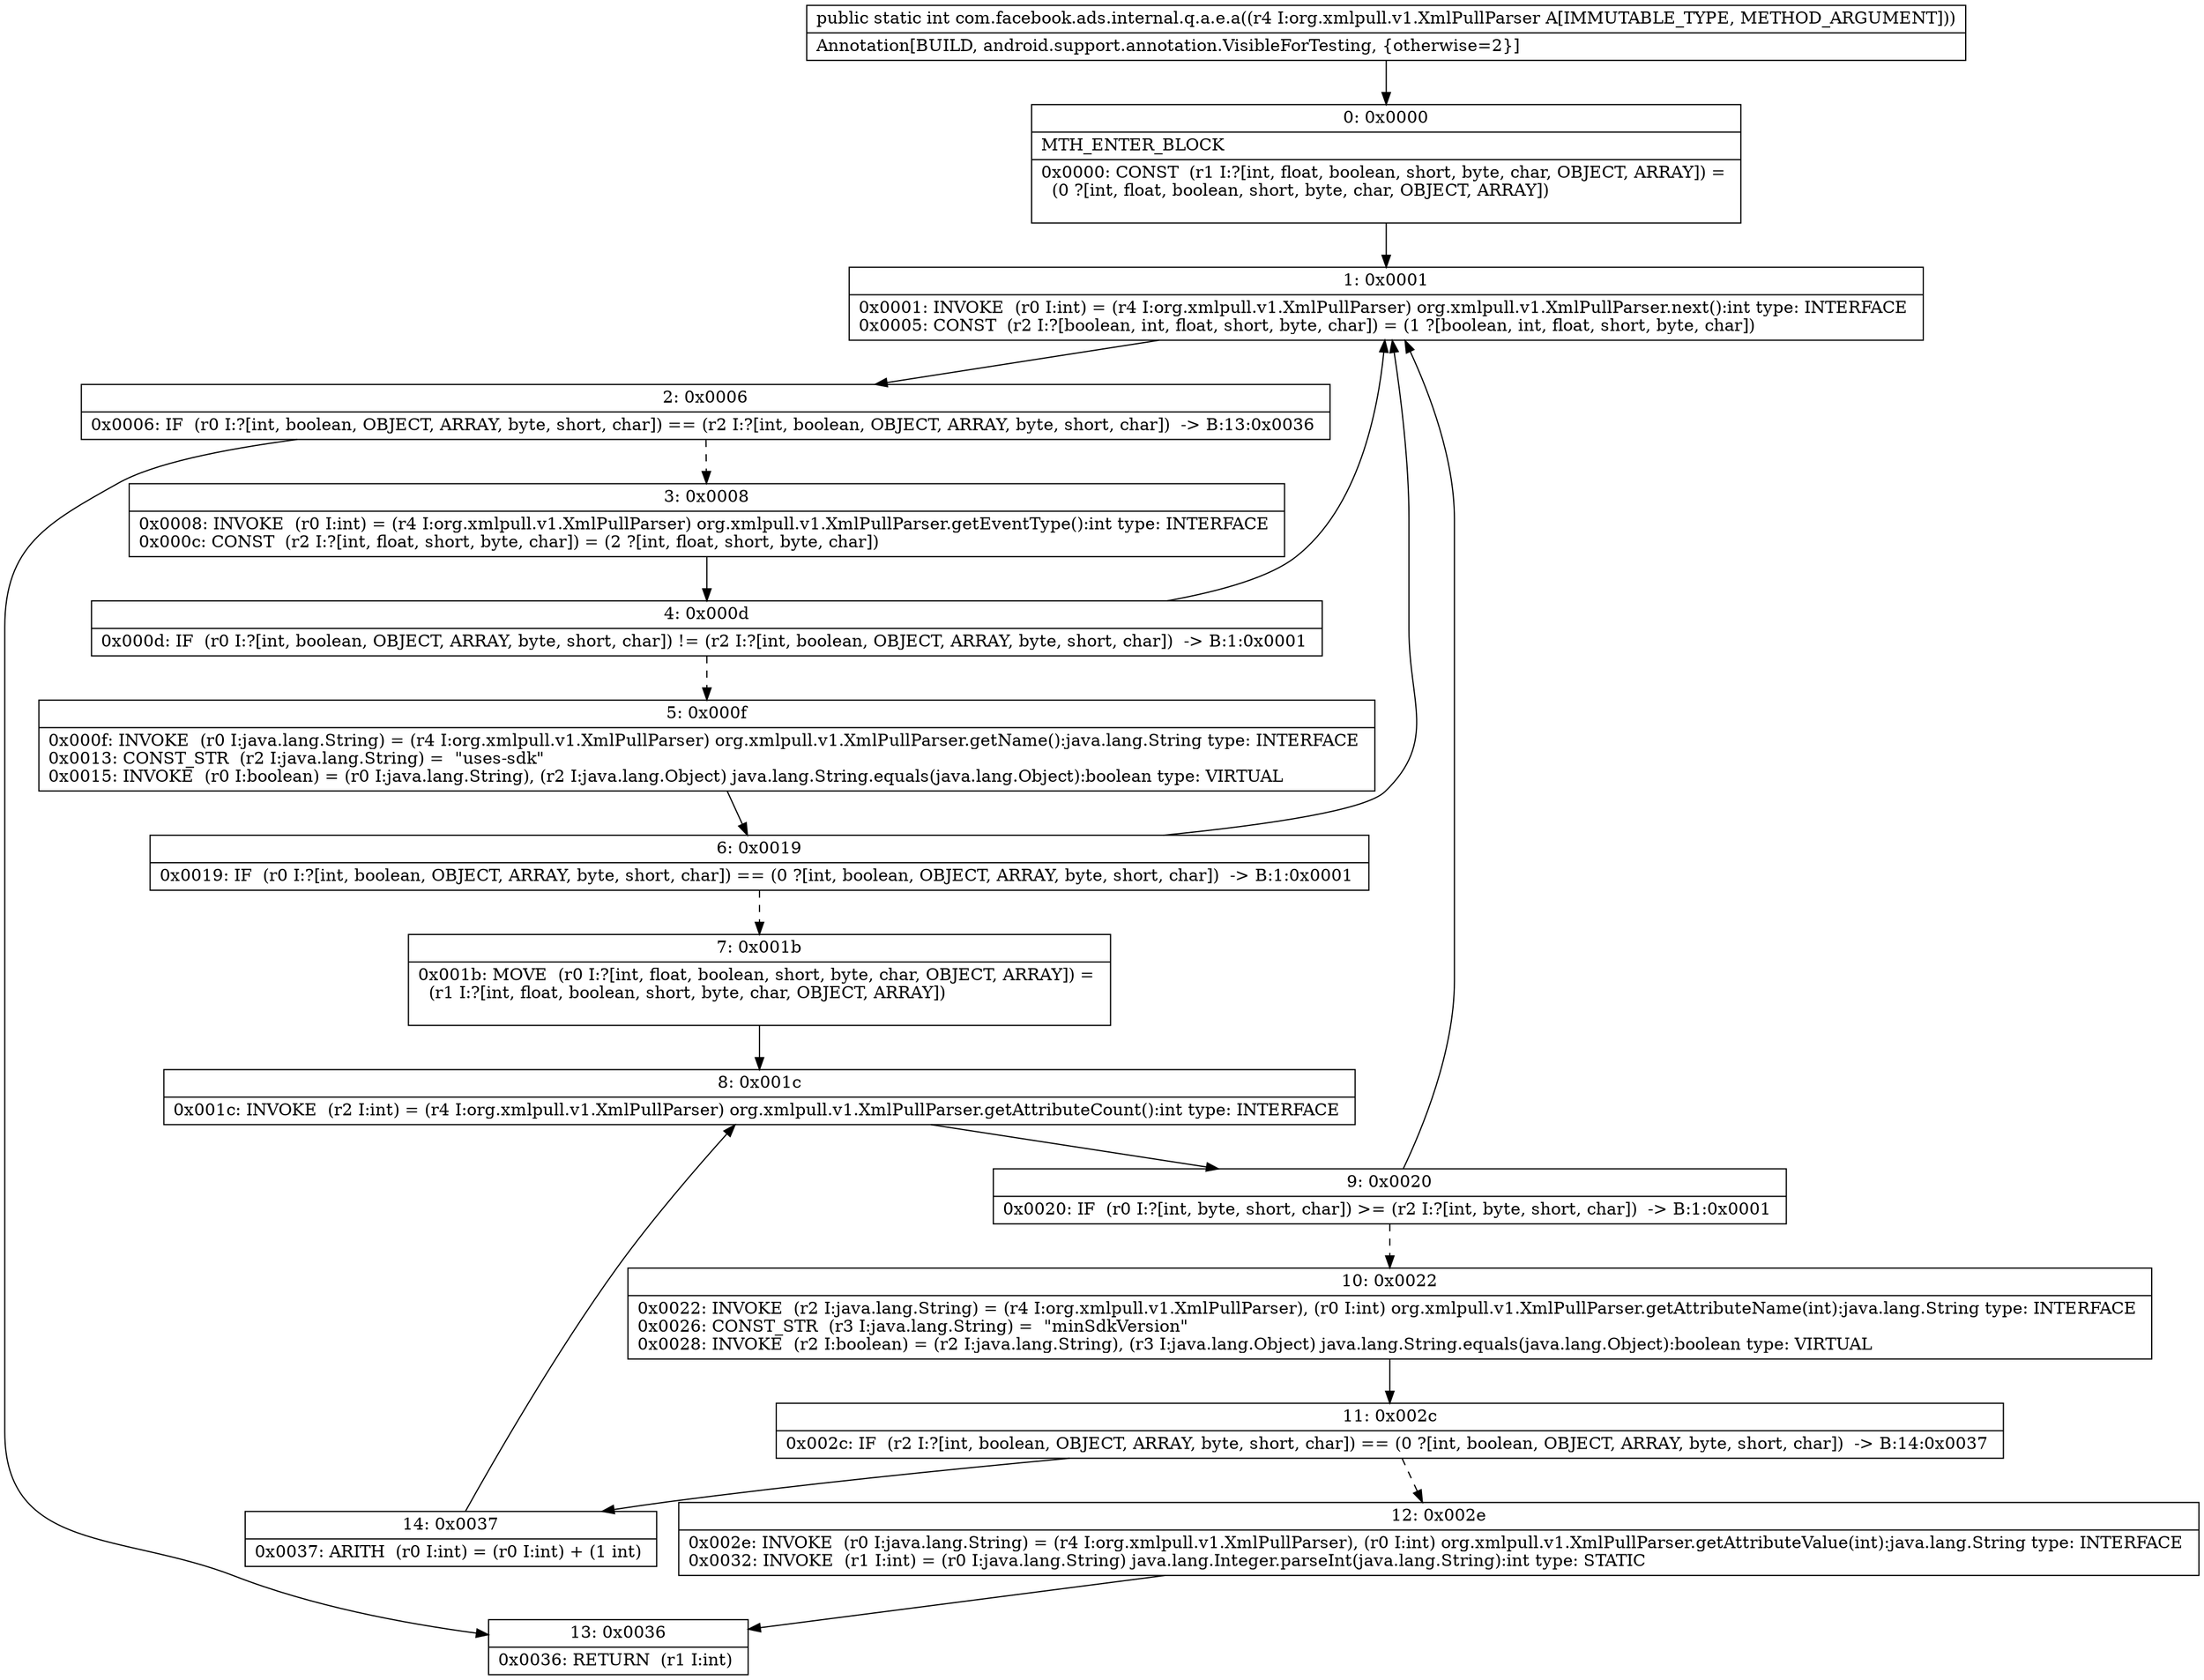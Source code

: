 digraph "CFG forcom.facebook.ads.internal.q.a.e.a(Lorg\/xmlpull\/v1\/XmlPullParser;)I" {
Node_0 [shape=record,label="{0\:\ 0x0000|MTH_ENTER_BLOCK\l|0x0000: CONST  (r1 I:?[int, float, boolean, short, byte, char, OBJECT, ARRAY]) = \l  (0 ?[int, float, boolean, short, byte, char, OBJECT, ARRAY])\l \l}"];
Node_1 [shape=record,label="{1\:\ 0x0001|0x0001: INVOKE  (r0 I:int) = (r4 I:org.xmlpull.v1.XmlPullParser) org.xmlpull.v1.XmlPullParser.next():int type: INTERFACE \l0x0005: CONST  (r2 I:?[boolean, int, float, short, byte, char]) = (1 ?[boolean, int, float, short, byte, char]) \l}"];
Node_2 [shape=record,label="{2\:\ 0x0006|0x0006: IF  (r0 I:?[int, boolean, OBJECT, ARRAY, byte, short, char]) == (r2 I:?[int, boolean, OBJECT, ARRAY, byte, short, char])  \-\> B:13:0x0036 \l}"];
Node_3 [shape=record,label="{3\:\ 0x0008|0x0008: INVOKE  (r0 I:int) = (r4 I:org.xmlpull.v1.XmlPullParser) org.xmlpull.v1.XmlPullParser.getEventType():int type: INTERFACE \l0x000c: CONST  (r2 I:?[int, float, short, byte, char]) = (2 ?[int, float, short, byte, char]) \l}"];
Node_4 [shape=record,label="{4\:\ 0x000d|0x000d: IF  (r0 I:?[int, boolean, OBJECT, ARRAY, byte, short, char]) != (r2 I:?[int, boolean, OBJECT, ARRAY, byte, short, char])  \-\> B:1:0x0001 \l}"];
Node_5 [shape=record,label="{5\:\ 0x000f|0x000f: INVOKE  (r0 I:java.lang.String) = (r4 I:org.xmlpull.v1.XmlPullParser) org.xmlpull.v1.XmlPullParser.getName():java.lang.String type: INTERFACE \l0x0013: CONST_STR  (r2 I:java.lang.String) =  \"uses\-sdk\" \l0x0015: INVOKE  (r0 I:boolean) = (r0 I:java.lang.String), (r2 I:java.lang.Object) java.lang.String.equals(java.lang.Object):boolean type: VIRTUAL \l}"];
Node_6 [shape=record,label="{6\:\ 0x0019|0x0019: IF  (r0 I:?[int, boolean, OBJECT, ARRAY, byte, short, char]) == (0 ?[int, boolean, OBJECT, ARRAY, byte, short, char])  \-\> B:1:0x0001 \l}"];
Node_7 [shape=record,label="{7\:\ 0x001b|0x001b: MOVE  (r0 I:?[int, float, boolean, short, byte, char, OBJECT, ARRAY]) = \l  (r1 I:?[int, float, boolean, short, byte, char, OBJECT, ARRAY])\l \l}"];
Node_8 [shape=record,label="{8\:\ 0x001c|0x001c: INVOKE  (r2 I:int) = (r4 I:org.xmlpull.v1.XmlPullParser) org.xmlpull.v1.XmlPullParser.getAttributeCount():int type: INTERFACE \l}"];
Node_9 [shape=record,label="{9\:\ 0x0020|0x0020: IF  (r0 I:?[int, byte, short, char]) \>= (r2 I:?[int, byte, short, char])  \-\> B:1:0x0001 \l}"];
Node_10 [shape=record,label="{10\:\ 0x0022|0x0022: INVOKE  (r2 I:java.lang.String) = (r4 I:org.xmlpull.v1.XmlPullParser), (r0 I:int) org.xmlpull.v1.XmlPullParser.getAttributeName(int):java.lang.String type: INTERFACE \l0x0026: CONST_STR  (r3 I:java.lang.String) =  \"minSdkVersion\" \l0x0028: INVOKE  (r2 I:boolean) = (r2 I:java.lang.String), (r3 I:java.lang.Object) java.lang.String.equals(java.lang.Object):boolean type: VIRTUAL \l}"];
Node_11 [shape=record,label="{11\:\ 0x002c|0x002c: IF  (r2 I:?[int, boolean, OBJECT, ARRAY, byte, short, char]) == (0 ?[int, boolean, OBJECT, ARRAY, byte, short, char])  \-\> B:14:0x0037 \l}"];
Node_12 [shape=record,label="{12\:\ 0x002e|0x002e: INVOKE  (r0 I:java.lang.String) = (r4 I:org.xmlpull.v1.XmlPullParser), (r0 I:int) org.xmlpull.v1.XmlPullParser.getAttributeValue(int):java.lang.String type: INTERFACE \l0x0032: INVOKE  (r1 I:int) = (r0 I:java.lang.String) java.lang.Integer.parseInt(java.lang.String):int type: STATIC \l}"];
Node_13 [shape=record,label="{13\:\ 0x0036|0x0036: RETURN  (r1 I:int) \l}"];
Node_14 [shape=record,label="{14\:\ 0x0037|0x0037: ARITH  (r0 I:int) = (r0 I:int) + (1 int) \l}"];
MethodNode[shape=record,label="{public static int com.facebook.ads.internal.q.a.e.a((r4 I:org.xmlpull.v1.XmlPullParser A[IMMUTABLE_TYPE, METHOD_ARGUMENT]))  | Annotation[BUILD, android.support.annotation.VisibleForTesting, \{otherwise=2\}]\l}"];
MethodNode -> Node_0;
Node_0 -> Node_1;
Node_1 -> Node_2;
Node_2 -> Node_3[style=dashed];
Node_2 -> Node_13;
Node_3 -> Node_4;
Node_4 -> Node_1;
Node_4 -> Node_5[style=dashed];
Node_5 -> Node_6;
Node_6 -> Node_1;
Node_6 -> Node_7[style=dashed];
Node_7 -> Node_8;
Node_8 -> Node_9;
Node_9 -> Node_1;
Node_9 -> Node_10[style=dashed];
Node_10 -> Node_11;
Node_11 -> Node_12[style=dashed];
Node_11 -> Node_14;
Node_12 -> Node_13;
Node_14 -> Node_8;
}

